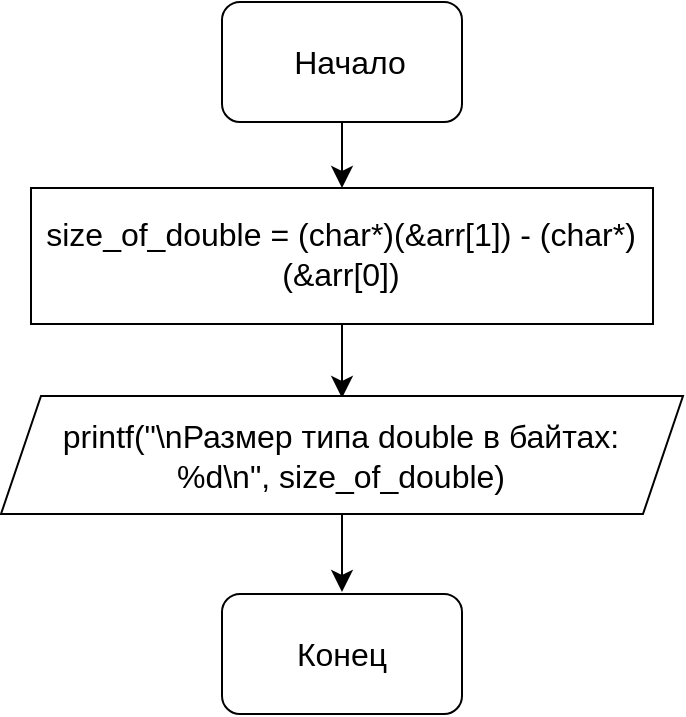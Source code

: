 <mxfile version="24.8.3">
  <diagram name="Страница — 1" id="T_yh9nvxvDEUi_6nt2Mw">
    <mxGraphModel dx="2433" dy="2651" grid="0" gridSize="10" guides="1" tooltips="1" connect="1" arrows="1" fold="1" page="0" pageScale="1" pageWidth="827" pageHeight="1169" math="0" shadow="0">
      <root>
        <mxCell id="0" />
        <mxCell id="1" parent="0" />
        <mxCell id="tnt_OWax7YJEPflI4Zov-1" value="" style="rounded=1;whiteSpace=wrap;html=1;" vertex="1" parent="1">
          <mxGeometry x="36" y="-1544" width="120" height="60" as="geometry" />
        </mxCell>
        <mxCell id="tnt_OWax7YJEPflI4Zov-2" value="Начало" style="text;html=1;align=center;verticalAlign=middle;whiteSpace=wrap;rounded=0;fontSize=16;" vertex="1" parent="1">
          <mxGeometry x="70" y="-1529" width="60" height="30" as="geometry" />
        </mxCell>
        <mxCell id="tnt_OWax7YJEPflI4Zov-3" value="" style="endArrow=classic;html=1;rounded=0;fontSize=12;startSize=8;endSize=8;curved=1;exitX=0.5;exitY=1;exitDx=0;exitDy=0;" edge="1" parent="1" source="tnt_OWax7YJEPflI4Zov-1">
          <mxGeometry width="50" height="50" relative="1" as="geometry">
            <mxPoint x="121" y="-1392" as="sourcePoint" />
            <mxPoint x="96" y="-1451" as="targetPoint" />
          </mxGeometry>
        </mxCell>
        <mxCell id="tnt_OWax7YJEPflI4Zov-4" value="" style="rounded=0;whiteSpace=wrap;html=1;" vertex="1" parent="1">
          <mxGeometry x="-59.5" y="-1451" width="311" height="68" as="geometry" />
        </mxCell>
        <mxCell id="tnt_OWax7YJEPflI4Zov-7" value="" style="endArrow=classic;html=1;rounded=0;fontSize=12;startSize=8;endSize=8;curved=1;exitX=0.5;exitY=1;exitDx=0;exitDy=0;" edge="1" parent="1">
          <mxGeometry width="50" height="50" relative="1" as="geometry">
            <mxPoint x="96" y="-1383" as="sourcePoint" />
            <mxPoint x="96" y="-1346" as="targetPoint" />
          </mxGeometry>
        </mxCell>
        <mxCell id="tnt_OWax7YJEPflI4Zov-8" value="" style="shape=parallelogram;perimeter=parallelogramPerimeter;whiteSpace=wrap;html=1;fixedSize=1;" vertex="1" parent="1">
          <mxGeometry x="-74.5" y="-1347" width="341" height="59" as="geometry" />
        </mxCell>
        <mxCell id="tnt_OWax7YJEPflI4Zov-9" value="" style="endArrow=classic;html=1;rounded=0;fontSize=12;startSize=8;endSize=8;curved=1;exitX=0.5;exitY=1;exitDx=0;exitDy=0;" edge="1" parent="1" source="tnt_OWax7YJEPflI4Zov-8">
          <mxGeometry width="50" height="50" relative="1" as="geometry">
            <mxPoint x="193" y="-1178" as="sourcePoint" />
            <mxPoint x="96" y="-1249" as="targetPoint" />
          </mxGeometry>
        </mxCell>
        <mxCell id="tnt_OWax7YJEPflI4Zov-10" value="" style="rounded=1;whiteSpace=wrap;html=1;" vertex="1" parent="1">
          <mxGeometry x="36" y="-1248" width="120" height="60" as="geometry" />
        </mxCell>
        <mxCell id="tnt_OWax7YJEPflI4Zov-11" value="Конец" style="text;html=1;align=center;verticalAlign=middle;whiteSpace=wrap;rounded=0;fontSize=16;" vertex="1" parent="1">
          <mxGeometry x="66" y="-1233" width="60" height="30" as="geometry" />
        </mxCell>
        <mxCell id="tnt_OWax7YJEPflI4Zov-12" value="size_of_double = (char*)(&amp;arr[1]) - (char*)(&amp;arr[0])" style="text;html=1;align=center;verticalAlign=middle;whiteSpace=wrap;rounded=0;fontSize=16;" vertex="1" parent="1">
          <mxGeometry x="-59.5" y="-1451" width="308.5" height="66" as="geometry" />
        </mxCell>
        <mxCell id="tnt_OWax7YJEPflI4Zov-13" value="printf(&quot;\nРазмер типа double в байтах: %d\n&quot;, size_of_double)" style="text;html=1;align=center;verticalAlign=middle;whiteSpace=wrap;rounded=0;fontSize=16;" vertex="1" parent="1">
          <mxGeometry x="-51" y="-1347" width="293" height="59" as="geometry" />
        </mxCell>
      </root>
    </mxGraphModel>
  </diagram>
</mxfile>
